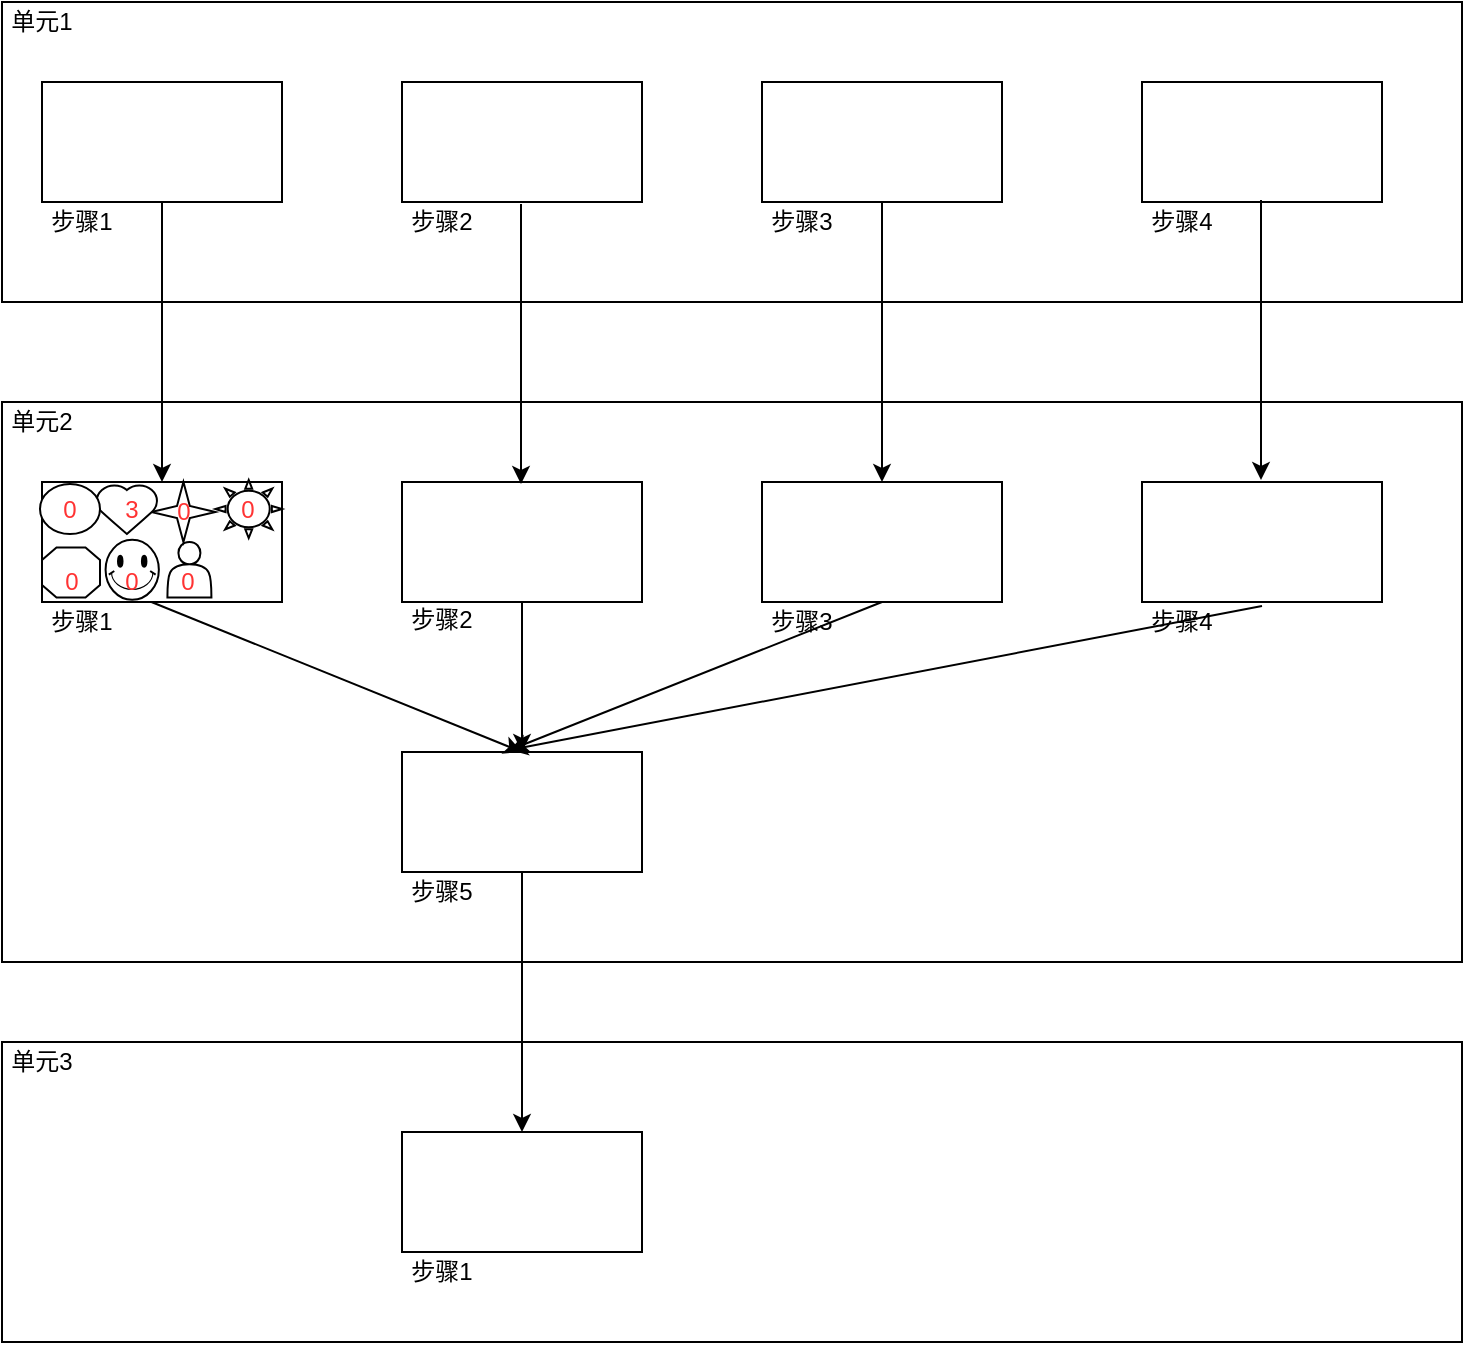 <mxfile version="12.9.0" type="github"><diagram id="F6M2CM-lMw-aMxxeD0DP" name="Page-1"><mxGraphModel dx="1422" dy="762" grid="1" gridSize="10" guides="1" tooltips="1" connect="1" arrows="1" fold="1" page="1" pageScale="1" pageWidth="827" pageHeight="1169" math="0" shadow="0"><root><mxCell id="0"/><mxCell id="1" parent="0"/><mxCell id="J83_Mju_08RlY5ZrgqLB-3" value="" style="rounded=0;whiteSpace=wrap;html=1;" vertex="1" parent="1"><mxGeometry x="150" y="150" width="730" height="150" as="geometry"/></mxCell><mxCell id="J83_Mju_08RlY5ZrgqLB-5" value="" style="rounded=0;whiteSpace=wrap;html=1;" vertex="1" parent="1"><mxGeometry x="350" y="190" width="120" height="60" as="geometry"/></mxCell><mxCell id="J83_Mju_08RlY5ZrgqLB-6" value="" style="rounded=0;whiteSpace=wrap;html=1;" vertex="1" parent="1"><mxGeometry x="530" y="190" width="120" height="60" as="geometry"/></mxCell><mxCell id="J83_Mju_08RlY5ZrgqLB-7" value="" style="rounded=0;whiteSpace=wrap;html=1;" vertex="1" parent="1"><mxGeometry x="720" y="190" width="120" height="60" as="geometry"/></mxCell><mxCell id="J83_Mju_08RlY5ZrgqLB-8" value="" style="rounded=0;whiteSpace=wrap;html=1;" vertex="1" parent="1"><mxGeometry x="150" y="350" width="730" height="280" as="geometry"/></mxCell><mxCell id="J83_Mju_08RlY5ZrgqLB-9" value="" style="rounded=0;whiteSpace=wrap;html=1;" vertex="1" parent="1"><mxGeometry x="170" y="390" width="120" height="60" as="geometry"/></mxCell><mxCell id="J83_Mju_08RlY5ZrgqLB-10" value="" style="rounded=0;whiteSpace=wrap;html=1;" vertex="1" parent="1"><mxGeometry x="350" y="390" width="120" height="60" as="geometry"/></mxCell><mxCell id="J83_Mju_08RlY5ZrgqLB-11" value="" style="rounded=0;whiteSpace=wrap;html=1;" vertex="1" parent="1"><mxGeometry x="530" y="390" width="120" height="60" as="geometry"/></mxCell><mxCell id="J83_Mju_08RlY5ZrgqLB-12" value="" style="rounded=0;whiteSpace=wrap;html=1;" vertex="1" parent="1"><mxGeometry x="720" y="390" width="120" height="60" as="geometry"/></mxCell><mxCell id="J83_Mju_08RlY5ZrgqLB-13" value="" style="endArrow=classic;html=1;entryX=0.5;entryY=0;entryDx=0;entryDy=0;exitX=0.5;exitY=1;exitDx=0;exitDy=0;" edge="1" parent="1" source="J83_Mju_08RlY5ZrgqLB-60" target="J83_Mju_08RlY5ZrgqLB-9"><mxGeometry width="50" height="50" relative="1" as="geometry"><mxPoint x="220" y="400" as="sourcePoint"/><mxPoint x="230" y="250" as="targetPoint"/></mxGeometry></mxCell><mxCell id="J83_Mju_08RlY5ZrgqLB-19" value="" style="rounded=0;whiteSpace=wrap;html=1;" vertex="1" parent="1"><mxGeometry x="350" y="525" width="120" height="60" as="geometry"/></mxCell><mxCell id="J83_Mju_08RlY5ZrgqLB-23" value="" style="rounded=0;whiteSpace=wrap;html=1;" vertex="1" parent="1"><mxGeometry x="150" y="670" width="730" height="150" as="geometry"/></mxCell><mxCell id="J83_Mju_08RlY5ZrgqLB-24" value="" style="rounded=0;whiteSpace=wrap;html=1;" vertex="1" parent="1"><mxGeometry x="350" y="715" width="120" height="60" as="geometry"/></mxCell><mxCell id="J83_Mju_08RlY5ZrgqLB-33" value="" style="shape=actor;whiteSpace=wrap;html=1;" vertex="1" parent="1"><mxGeometry x="232.71" y="420" width="22" height="27.78" as="geometry"/></mxCell><mxCell id="J83_Mju_08RlY5ZrgqLB-35" value="" style="verticalLabelPosition=bottom;verticalAlign=top;html=1;shape=mxgraph.basic.smiley" vertex="1" parent="1"><mxGeometry x="201.79" y="418.89" width="26.64" height="30" as="geometry"/></mxCell><mxCell id="J83_Mju_08RlY5ZrgqLB-39" value="" style="verticalLabelPosition=bottom;verticalAlign=top;html=1;shape=mxgraph.basic.4_point_star_2;dx=0.8;" vertex="1" parent="1"><mxGeometry x="224.71" y="390" width="32" height="30" as="geometry"/></mxCell><mxCell id="J83_Mju_08RlY5ZrgqLB-42" value="" style="verticalLabelPosition=bottom;verticalAlign=top;html=1;shape=mxgraph.basic.sun" vertex="1" parent="1"><mxGeometry x="256.71" y="389" width="33.29" height="29" as="geometry"/></mxCell><mxCell id="J83_Mju_08RlY5ZrgqLB-43" value="" style="verticalLabelPosition=bottom;verticalAlign=top;html=1;shape=mxgraph.basic.polygon;polyCoords=[[0.25,0],[0.75,0],[1,0.25],[1,0.75],[0.75,1],[0.25,1],[0,0.75],[0,0.25]];polyline=0;" vertex="1" parent="1"><mxGeometry x="170" y="422.78" width="29" height="25" as="geometry"/></mxCell><mxCell id="J83_Mju_08RlY5ZrgqLB-46" value="" style="verticalLabelPosition=bottom;verticalAlign=top;html=1;shape=mxgraph.basic.heart" vertex="1" parent="1"><mxGeometry x="196.43" y="391" width="32" height="25" as="geometry"/></mxCell><mxCell id="J83_Mju_08RlY5ZrgqLB-60" value="" style="rounded=0;whiteSpace=wrap;html=1;" vertex="1" parent="1"><mxGeometry x="170" y="190" width="120" height="60" as="geometry"/></mxCell><mxCell id="J83_Mju_08RlY5ZrgqLB-62" value="" style="endArrow=classic;html=1;entryX=0.5;entryY=0;entryDx=0;entryDy=0;exitX=0.5;exitY=1;exitDx=0;exitDy=0;" edge="1" parent="1" target="J83_Mju_08RlY5ZrgqLB-19"><mxGeometry width="50" height="50" relative="1" as="geometry"><mxPoint x="224.71" y="450" as="sourcePoint"/><mxPoint x="224.71" y="590" as="targetPoint"/></mxGeometry></mxCell><mxCell id="J83_Mju_08RlY5ZrgqLB-63" value="" style="endArrow=classic;html=1;entryX=0.5;entryY=0;entryDx=0;entryDy=0;exitX=0.5;exitY=1;exitDx=0;exitDy=0;" edge="1" parent="1"><mxGeometry width="50" height="50" relative="1" as="geometry"><mxPoint x="590" y="250" as="sourcePoint"/><mxPoint x="590" y="390" as="targetPoint"/></mxGeometry></mxCell><mxCell id="J83_Mju_08RlY5ZrgqLB-64" value="" style="endArrow=classic;html=1;entryX=0.5;entryY=0;entryDx=0;entryDy=0;exitX=0.5;exitY=1;exitDx=0;exitDy=0;" edge="1" parent="1"><mxGeometry width="50" height="50" relative="1" as="geometry"><mxPoint x="779.5" y="249" as="sourcePoint"/><mxPoint x="779.5" y="389" as="targetPoint"/></mxGeometry></mxCell><mxCell id="J83_Mju_08RlY5ZrgqLB-65" value="" style="endArrow=classic;html=1;exitX=0.5;exitY=1;exitDx=0;exitDy=0;" edge="1" parent="1" source="J83_Mju_08RlY5ZrgqLB-10" target="J83_Mju_08RlY5ZrgqLB-19"><mxGeometry width="50" height="50" relative="1" as="geometry"><mxPoint x="400" y="448.89" as="sourcePoint"/><mxPoint x="585.29" y="523.89" as="targetPoint"/></mxGeometry></mxCell><mxCell id="J83_Mju_08RlY5ZrgqLB-66" value="" style="endArrow=classic;html=1;entryX=0.5;entryY=0;entryDx=0;entryDy=0;exitX=0.5;exitY=1;exitDx=0;exitDy=0;" edge="1" parent="1"><mxGeometry width="50" height="50" relative="1" as="geometry"><mxPoint x="409.5" y="251" as="sourcePoint"/><mxPoint x="409.5" y="391" as="targetPoint"/></mxGeometry></mxCell><mxCell id="J83_Mju_08RlY5ZrgqLB-67" value="" style="endArrow=classic;html=1;entryX=0.45;entryY=-0.017;entryDx=0;entryDy=0;entryPerimeter=0;" edge="1" parent="1" target="J83_Mju_08RlY5ZrgqLB-19"><mxGeometry width="50" height="50" relative="1" as="geometry"><mxPoint x="590" y="450" as="sourcePoint"/><mxPoint x="597.173" y="523.89" as="targetPoint"/></mxGeometry></mxCell><mxCell id="J83_Mju_08RlY5ZrgqLB-68" value="" style="endArrow=classic;html=1;entryX=0.45;entryY=-0.017;entryDx=0;entryDy=0;entryPerimeter=0;" edge="1" parent="1" target="J83_Mju_08RlY5ZrgqLB-19"><mxGeometry width="50" height="50" relative="1" as="geometry"><mxPoint x="780" y="452" as="sourcePoint"/><mxPoint x="787.173" y="528.06" as="targetPoint"/></mxGeometry></mxCell><mxCell id="J83_Mju_08RlY5ZrgqLB-69" value="" style="endArrow=classic;html=1;entryX=0.5;entryY=0;entryDx=0;entryDy=0;" edge="1" parent="1" target="J83_Mju_08RlY5ZrgqLB-24"><mxGeometry width="50" height="50" relative="1" as="geometry"><mxPoint x="410" y="585" as="sourcePoint"/><mxPoint x="599.29" y="660" as="targetPoint"/></mxGeometry></mxCell><mxCell id="J83_Mju_08RlY5ZrgqLB-70" value="步骤1" style="text;html=1;strokeColor=none;fillColor=none;align=center;verticalAlign=middle;whiteSpace=wrap;rounded=0;" vertex="1" parent="1"><mxGeometry x="170" y="450" width="40" height="20" as="geometry"/></mxCell><mxCell id="J83_Mju_08RlY5ZrgqLB-71" value="单元1" style="text;html=1;strokeColor=none;fillColor=none;align=center;verticalAlign=middle;whiteSpace=wrap;rounded=0;" vertex="1" parent="1"><mxGeometry x="150" y="150" width="40" height="20" as="geometry"/></mxCell><mxCell id="J83_Mju_08RlY5ZrgqLB-72" value="单元2" style="text;html=1;strokeColor=none;fillColor=none;align=center;verticalAlign=middle;whiteSpace=wrap;rounded=0;" vertex="1" parent="1"><mxGeometry x="150" y="350" width="40" height="20" as="geometry"/></mxCell><mxCell id="J83_Mju_08RlY5ZrgqLB-73" value="步骤1" style="text;html=1;strokeColor=none;fillColor=none;align=center;verticalAlign=middle;whiteSpace=wrap;rounded=0;" vertex="1" parent="1"><mxGeometry x="170" y="250" width="40" height="20" as="geometry"/></mxCell><mxCell id="J83_Mju_08RlY5ZrgqLB-74" value="步骤2" style="text;html=1;strokeColor=none;fillColor=none;align=center;verticalAlign=middle;whiteSpace=wrap;rounded=0;" vertex="1" parent="1"><mxGeometry x="350" y="250" width="40" height="20" as="geometry"/></mxCell><mxCell id="J83_Mju_08RlY5ZrgqLB-75" value="步骤3" style="text;html=1;strokeColor=none;fillColor=none;align=center;verticalAlign=middle;whiteSpace=wrap;rounded=0;" vertex="1" parent="1"><mxGeometry x="530" y="250" width="40" height="20" as="geometry"/></mxCell><mxCell id="J83_Mju_08RlY5ZrgqLB-76" value="步骤4" style="text;html=1;strokeColor=none;fillColor=none;align=center;verticalAlign=middle;whiteSpace=wrap;rounded=0;" vertex="1" parent="1"><mxGeometry x="720" y="250" width="40" height="20" as="geometry"/></mxCell><mxCell id="J83_Mju_08RlY5ZrgqLB-77" value="步骤2" style="text;html=1;strokeColor=none;fillColor=none;align=center;verticalAlign=middle;whiteSpace=wrap;rounded=0;" vertex="1" parent="1"><mxGeometry x="350" y="448.89" width="40" height="20" as="geometry"/></mxCell><mxCell id="J83_Mju_08RlY5ZrgqLB-80" value="步骤3" style="text;html=1;strokeColor=none;fillColor=none;align=center;verticalAlign=middle;whiteSpace=wrap;rounded=0;" vertex="1" parent="1"><mxGeometry x="530" y="449.78" width="40" height="20" as="geometry"/></mxCell><mxCell id="J83_Mju_08RlY5ZrgqLB-82" value="步骤4" style="text;html=1;strokeColor=none;fillColor=none;align=center;verticalAlign=middle;whiteSpace=wrap;rounded=0;" vertex="1" parent="1"><mxGeometry x="720" y="449.78" width="40" height="20" as="geometry"/></mxCell><mxCell id="J83_Mju_08RlY5ZrgqLB-83" value="步骤5" style="text;html=1;strokeColor=none;fillColor=none;align=center;verticalAlign=middle;whiteSpace=wrap;rounded=0;" vertex="1" parent="1"><mxGeometry x="350" y="585" width="40" height="20" as="geometry"/></mxCell><mxCell id="J83_Mju_08RlY5ZrgqLB-84" value="单元3" style="text;html=1;strokeColor=none;fillColor=none;align=center;verticalAlign=middle;whiteSpace=wrap;rounded=0;" vertex="1" parent="1"><mxGeometry x="150" y="670" width="40" height="20" as="geometry"/></mxCell><mxCell id="J83_Mju_08RlY5ZrgqLB-85" value="步骤1" style="text;html=1;strokeColor=none;fillColor=none;align=center;verticalAlign=middle;whiteSpace=wrap;rounded=0;" vertex="1" parent="1"><mxGeometry x="350" y="775" width="40" height="20" as="geometry"/></mxCell><mxCell id="J83_Mju_08RlY5ZrgqLB-86" value="&lt;font color=&quot;#ff3333&quot;&gt;3&lt;/font&gt;" style="text;html=1;strokeColor=none;fillColor=none;align=center;verticalAlign=middle;whiteSpace=wrap;rounded=0;" vertex="1" parent="1"><mxGeometry x="204.71" y="396" width="20" height="15" as="geometry"/></mxCell><mxCell id="J83_Mju_08RlY5ZrgqLB-90" value="&lt;font color=&quot;#ff3333&quot;&gt;0&lt;/font&gt;" style="text;html=1;strokeColor=none;fillColor=none;align=center;verticalAlign=middle;whiteSpace=wrap;rounded=0;" vertex="1" parent="1"><mxGeometry x="174.5" y="432.78" width="20" height="15" as="geometry"/></mxCell><mxCell id="J83_Mju_08RlY5ZrgqLB-91" value="&lt;font color=&quot;#ff3333&quot;&gt;0&lt;/font&gt;" style="text;html=1;strokeColor=none;fillColor=none;align=center;verticalAlign=middle;whiteSpace=wrap;rounded=0;" vertex="1" parent="1"><mxGeometry x="204.71" y="432.78" width="20" height="15" as="geometry"/></mxCell><mxCell id="J83_Mju_08RlY5ZrgqLB-92" value="&lt;font color=&quot;#ff3333&quot;&gt;0&lt;/font&gt;" style="text;html=1;strokeColor=none;fillColor=none;align=center;verticalAlign=middle;whiteSpace=wrap;rounded=0;" vertex="1" parent="1"><mxGeometry x="232.71" y="432.78" width="20" height="15" as="geometry"/></mxCell><mxCell id="J83_Mju_08RlY5ZrgqLB-93" value="&lt;font color=&quot;#ff3333&quot;&gt;0&lt;/font&gt;" style="text;html=1;strokeColor=none;fillColor=none;align=center;verticalAlign=middle;whiteSpace=wrap;rounded=0;" vertex="1" parent="1"><mxGeometry x="231.43" y="397.5" width="20" height="15" as="geometry"/></mxCell><mxCell id="J83_Mju_08RlY5ZrgqLB-94" value="&lt;font color=&quot;#ff3333&quot;&gt;0&lt;/font&gt;" style="text;html=1;strokeColor=none;fillColor=none;align=center;verticalAlign=middle;whiteSpace=wrap;rounded=0;" vertex="1" parent="1"><mxGeometry x="263.35" y="396" width="20" height="15" as="geometry"/></mxCell><mxCell id="J83_Mju_08RlY5ZrgqLB-97" value="" style="ellipse;whiteSpace=wrap;html=1;" vertex="1" parent="1"><mxGeometry x="169" y="391" width="30" height="25" as="geometry"/></mxCell><mxCell id="J83_Mju_08RlY5ZrgqLB-98" value="&lt;font color=&quot;#ff3333&quot;&gt;0&lt;/font&gt;" style="text;html=1;strokeColor=none;fillColor=none;align=center;verticalAlign=middle;whiteSpace=wrap;rounded=0;" vertex="1" parent="1"><mxGeometry x="174" y="396" width="20" height="15" as="geometry"/></mxCell></root></mxGraphModel></diagram></mxfile>